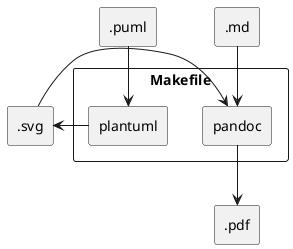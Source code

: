 @startuml
rectangle Makefile {
        rectangle pandoc
        rectangle plantuml
}

rectangle ".puml" as puml
rectangle ".md" as md
rectangle ".svg" as svg
rectangle ".pdf" as pdf

puml -D-> plantuml
plantuml -D-> svg

md -D-> pandoc
svg -> pandoc
pandoc -D-> pdf

@enduml
